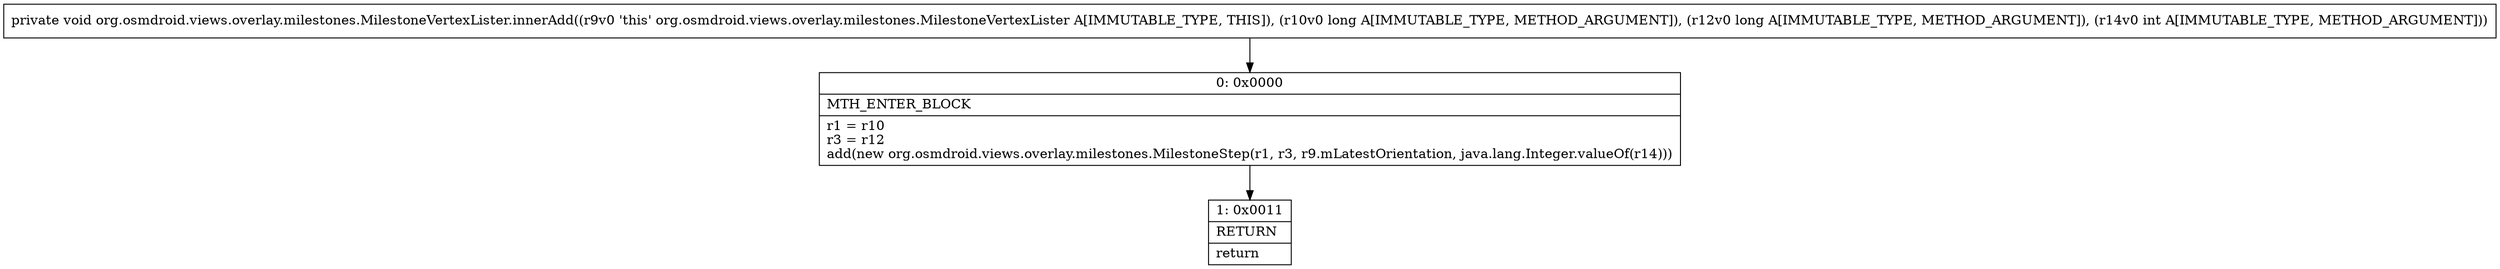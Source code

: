 digraph "CFG fororg.osmdroid.views.overlay.milestones.MilestoneVertexLister.innerAdd(JJI)V" {
Node_0 [shape=record,label="{0\:\ 0x0000|MTH_ENTER_BLOCK\l|r1 = r10\lr3 = r12\ladd(new org.osmdroid.views.overlay.milestones.MilestoneStep(r1, r3, r9.mLatestOrientation, java.lang.Integer.valueOf(r14)))\l}"];
Node_1 [shape=record,label="{1\:\ 0x0011|RETURN\l|return\l}"];
MethodNode[shape=record,label="{private void org.osmdroid.views.overlay.milestones.MilestoneVertexLister.innerAdd((r9v0 'this' org.osmdroid.views.overlay.milestones.MilestoneVertexLister A[IMMUTABLE_TYPE, THIS]), (r10v0 long A[IMMUTABLE_TYPE, METHOD_ARGUMENT]), (r12v0 long A[IMMUTABLE_TYPE, METHOD_ARGUMENT]), (r14v0 int A[IMMUTABLE_TYPE, METHOD_ARGUMENT])) }"];
MethodNode -> Node_0;
Node_0 -> Node_1;
}

